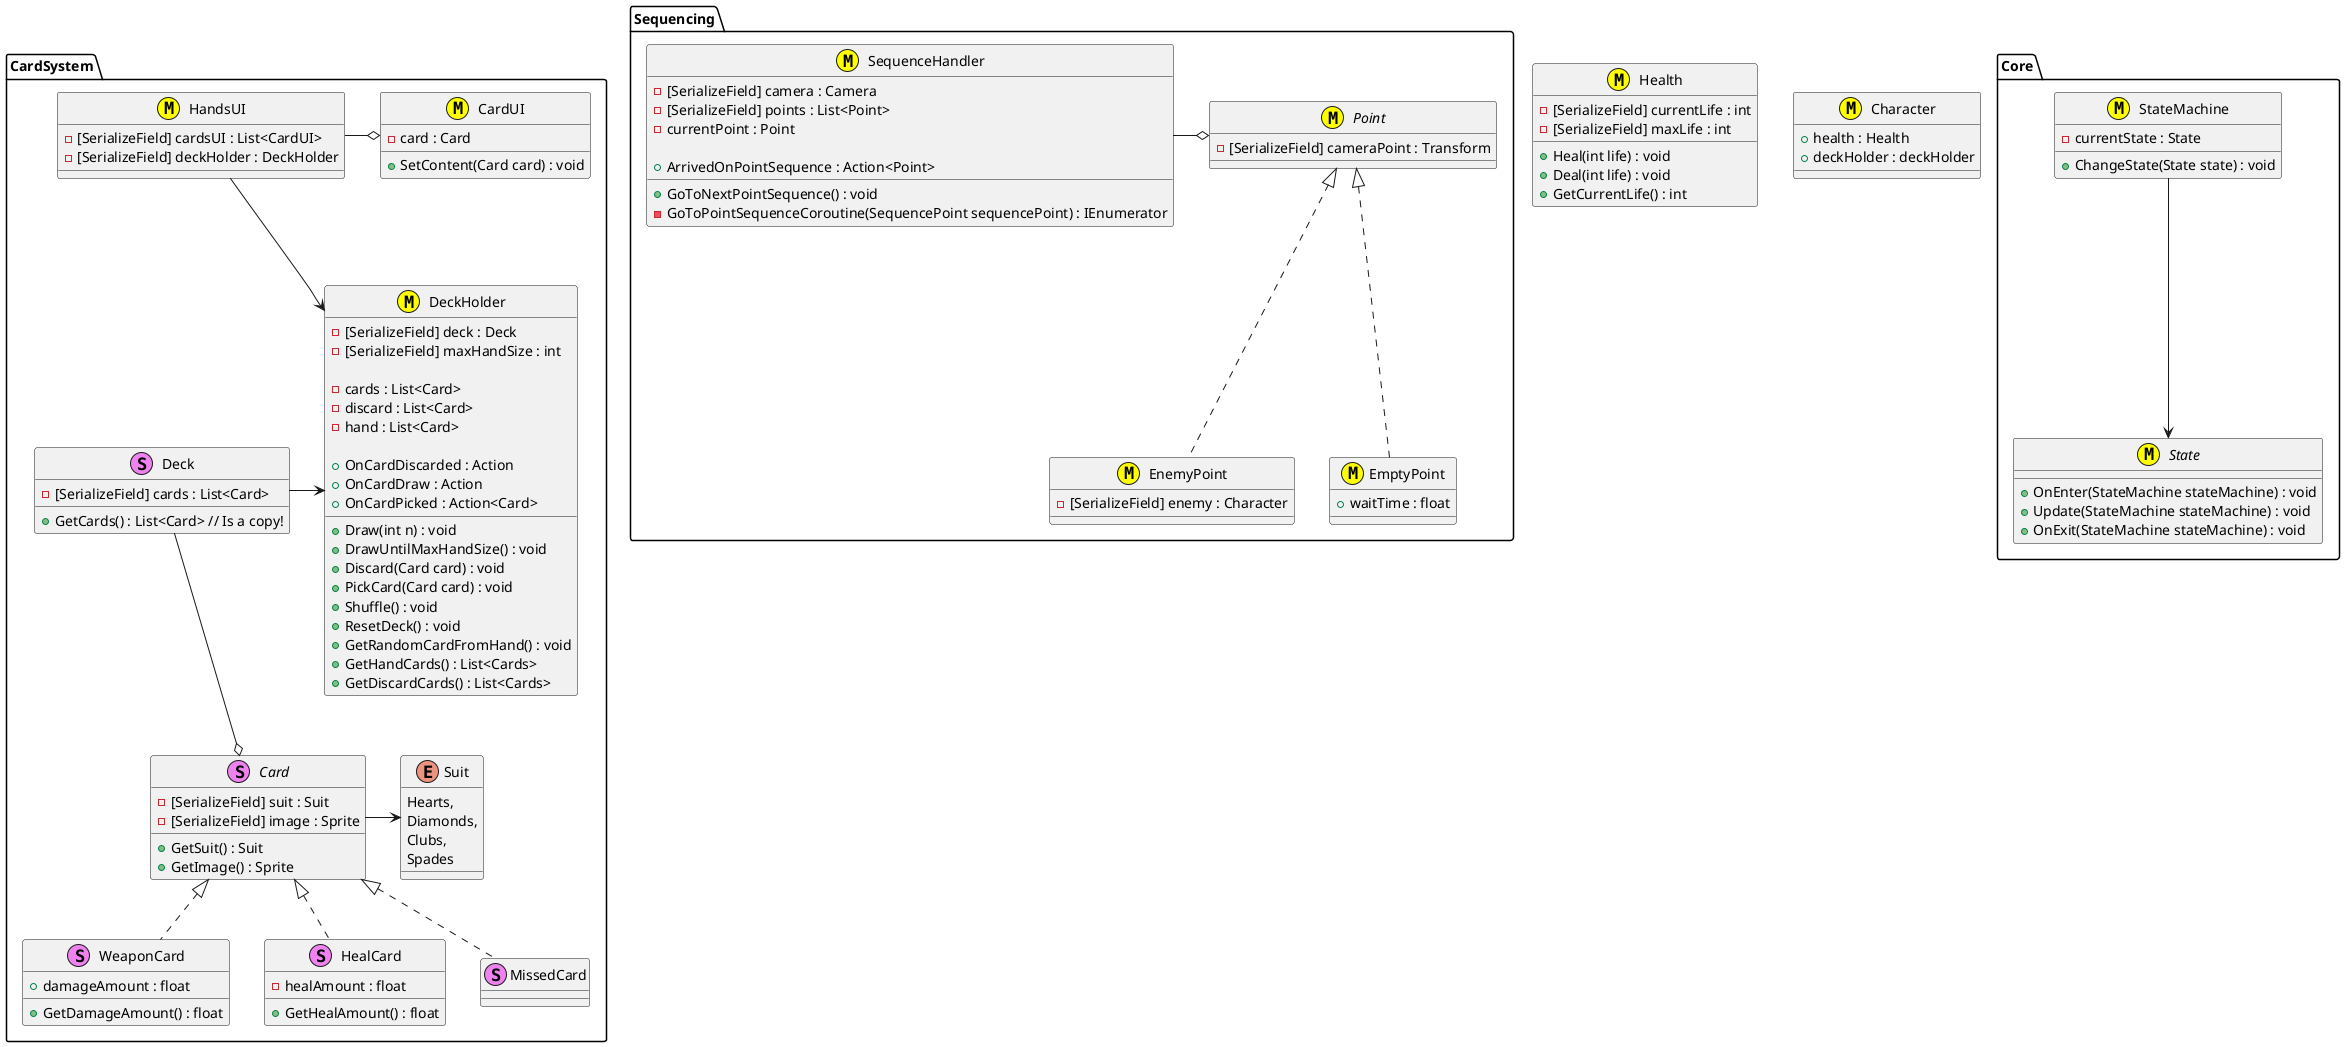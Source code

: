 ﻿@startuml

package CardSystem
{
    enum Suit
    {
        Hearts,
        Diamonds,
        Clubs,
        Spades
    }
    
    abstract class Card<<S, Violet>>
    {
        - [SerializeField] suit : Suit
        - [SerializeField] image : Sprite
        + GetSuit() : Suit
        + GetImage() : Sprite
    }
    
    class WeaponCard<<S, Violet>> implements Card
    {
        + damageAmount : float
        + GetDamageAmount() : float
    }
    
    class HealCard<<S, Violet>> implements Card
    {
        - healAmount : float
        + GetHealAmount() : float
    }
    
    class MissedCard<<S, Violet>> implements Card {}
    
    class Deck<<S, Violet>>
    {
        - [SerializeField] cards : List<Card>
        + GetCards() : List<Card> // Is a copy!
    }
    
    class DeckHolder<<M, yellow>>
    {
        - [SerializeField] deck : Deck
        - [SerializeField] maxHandSize : int
        
        - cards : List<Card>
        - discard : List<Card>
        - hand : List<Card>
        
        + OnCardDiscarded : Action
        + OnCardDraw : Action
        + OnCardPicked : Action<Card>
        
        + Draw(int n) : void
        + DrawUntilMaxHandSize() : void
        + Discard(Card card) : void
        + PickCard(Card card) : void
        + Shuffle() : void
        + ResetDeck() : void
        + GetRandomCardFromHand() : void
        + GetHandCards() : List<Cards>
        + GetDiscardCards() : List<Cards>
    }
    
    class HandsUI<<M, yellow>>
    {
        - [SerializeField] cardsUI : List<CardUI>
        - [SerializeField] deckHolder : DeckHolder
    }
    
    class CardUI<<M, yellow>>
    {
        - card : Card
        + SetContent(Card card) : void
    }
    
    
    HandsUI --> DeckHolder
    HandsUI -o CardUI
    
    Deck --o Card
    Deck -> DeckHolder
    Card -> Suit
}

package Sequencing
{
    class SequenceHandler<<M, yellow>>
    {
        - [SerializeField] camera : Camera
        - [SerializeField] points : List<Point>
        - currentPoint : Point
        
        + ArrivedOnPointSequence : Action<Point>
        + GoToNextPointSequence() : void
        - GoToPointSequenceCoroutine(SequencePoint sequencePoint) : IEnumerator
    }

    abstract class Point<<M, yellow>>
    {
        - [SerializeField] cameraPoint : Transform
    }
    
    class EnemyPoint<<M, yellow>> implements Point
    {
        - [SerializeField] enemy : Character
    }
    
    class EmptyPoint<<M, yellow>> implements Point
    {
        + waitTime : float
    }
    
    SequenceHandler -o Point
}

package Core
{
    abstract class State<<M, yellow>>
    {
        + OnEnter(StateMachine stateMachine) : void
        + Update(StateMachine stateMachine) : void
        + OnExit(StateMachine stateMachine) : void
    }
    
    class StateMachine<<M, yellow>>
    {
        - currentState : State
        + ChangeState(State state) : void
    }
    
    StateMachine --> State
}

class Health<<M, yellow>>
{
    - [SerializeField] currentLife : int
    - [SerializeField] maxLife : int
    
    + Heal(int life) : void
    + Deal(int life) : void
    + GetCurrentLife() : int
}

class Character<<M, yellow>>
{
    + health : Health
    + deckHolder : deckHolder
}


@enduml